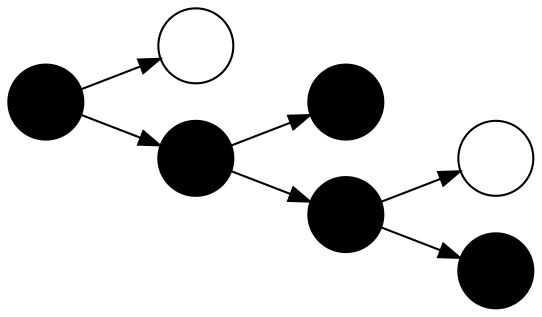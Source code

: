 strict digraph PredecessorUnion
{
	graph [rankdir="LR"];

	0 [label="",shape="circle"];
	1 [label="",shape="circle"];
	2 [label="",shape="circle"];
	3 [label="",shape="circle"];
	4 [label="",shape="circle"];
	5 [label="",shape="circle"];
	6 [label="",shape="circle"];

	0 -> 1;
	0 -> 2;
	2 -> 3;
	2 -> 4;
	4 -> 5;
	4 -> 6;

	0 [style="filled",fillcolor="black"];
	2 [style="filled",fillcolor="black"];
	3 [style="filled",fillcolor="black"];
	4 [style="filled",fillcolor="black"];
	6 [style="filled",fillcolor="black"];
}